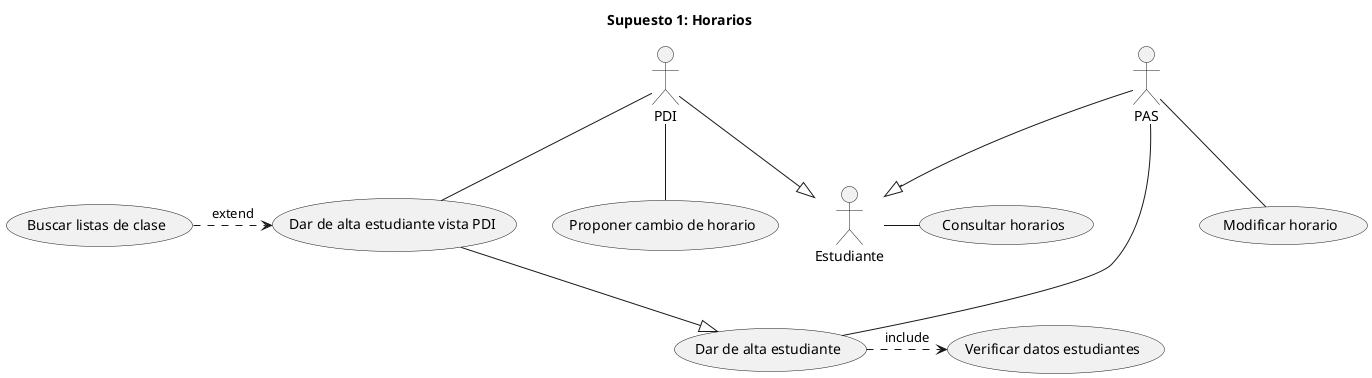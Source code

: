 @startuml horarios
title Supuesto 1: Horarios
:PDI:
:PAS:
:Estudiante:
Estudiante - (Consultar horarios)
PDI -- (Proponer cambio de horario)
PDI -- (Dar de alta estudiante vista PDI)
(Dar de alta estudiante vista PDI) --|> (Dar de alta estudiante)  
(Buscar listas de clase) .> (Dar de alta estudiante vista PDI) : extend
PAS -- (Dar de alta estudiante) 
(Dar de alta estudiante) .> (Verificar datos estudiantes) : include
PAS -- (Modificar horario) 
PDI --|> Estudiante
PAS --|> Estudiante
@enduml